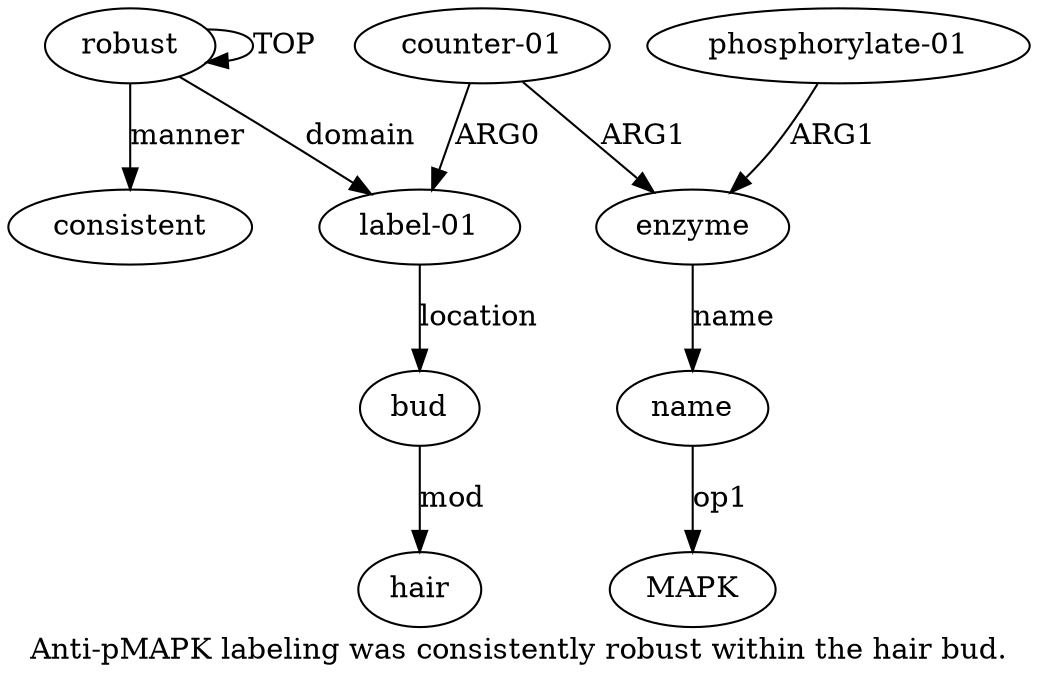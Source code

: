 digraph  {
	graph [label="Anti-pMAPK labeling was consistently robust within the hair bud."];
	node [label="\N"];
	a1	 [color=black,
		gold_ind=1,
		gold_label=consistent,
		label=consistent,
		test_ind=1,
		test_label=consistent];
	a0	 [color=black,
		gold_ind=0,
		gold_label=robust,
		label=robust,
		test_ind=0,
		test_label=robust];
	a0 -> a1 [key=0,
	color=black,
	gold_label=manner,
	label=manner,
	test_label=manner];
a0 -> a0 [key=0,
color=black,
gold_label=TOP,
label=TOP,
test_label=TOP];
a2 [color=black,
gold_ind=2,
gold_label="label-01",
label="label-01",
test_ind=2,
test_label="label-01"];
a0 -> a2 [key=0,
color=black,
gold_label=domain,
label=domain,
test_label=domain];
a3 [color=black,
gold_ind=3,
gold_label="counter-01",
label="counter-01",
test_ind=3,
test_label="counter-01"];
a3 -> a2 [key=0,
color=black,
gold_label=ARG0,
label=ARG0,
test_label=ARG0];
a4 [color=black,
gold_ind=4,
gold_label=enzyme,
label=enzyme,
test_ind=4,
test_label=enzyme];
a3 -> a4 [key=0,
color=black,
gold_label=ARG1,
label=ARG1,
test_label=ARG1];
a7 [color=black,
gold_ind=7,
gold_label=bud,
label=bud,
test_ind=7,
test_label=bud];
a2 -> a7 [key=0,
color=black,
gold_label=location,
label=location,
test_label=location];
a5 [color=black,
gold_ind=5,
gold_label=name,
label=name,
test_ind=5,
test_label=name];
"a5 MAPK" [color=black,
gold_ind=-1,
gold_label=MAPK,
label=MAPK,
test_ind=-1,
test_label=MAPK];
a5 -> "a5 MAPK" [key=0,
color=black,
gold_label=op1,
label=op1,
test_label=op1];
a4 -> a5 [key=0,
color=black,
gold_label=name,
label=name,
test_label=name];
a8 [color=black,
gold_ind=8,
gold_label=hair,
label=hair,
test_ind=8,
test_label=hair];
a7 -> a8 [key=0,
color=black,
gold_label=mod,
label=mod,
test_label=mod];
a6 [color=black,
gold_ind=6,
gold_label="phosphorylate-01",
label="phosphorylate-01",
test_ind=6,
test_label="phosphorylate-01"];
a6 -> a4 [key=0,
color=black,
gold_label=ARG1,
label=ARG1,
test_label=ARG1];
}
